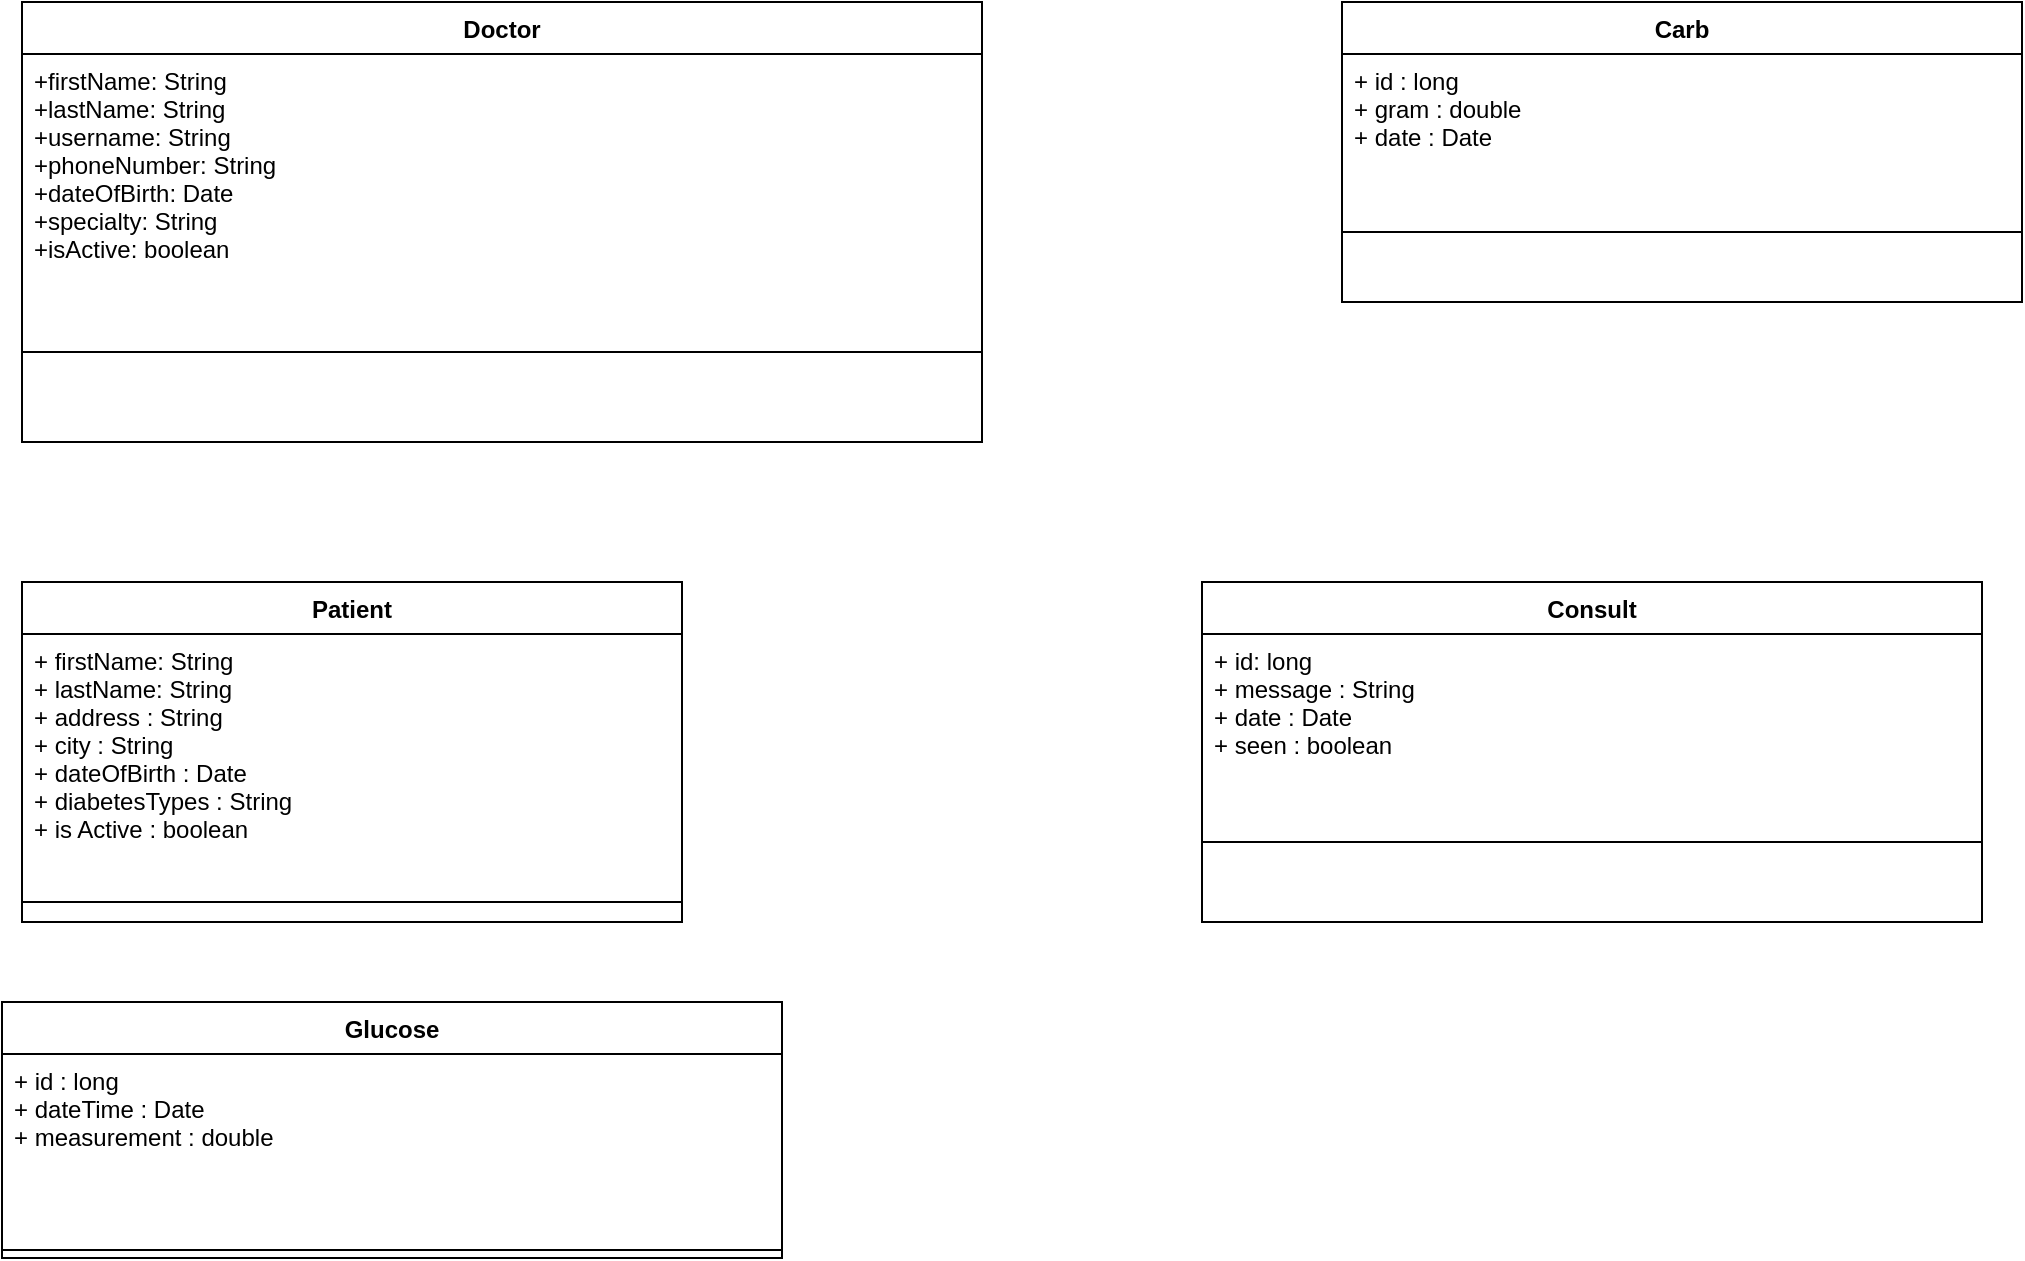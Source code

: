 <mxfile version="20.8.18" type="github"><diagram name="Σελίδα-1" id="blRHa1Rh3Wyp8BZbDo7M"><mxGraphModel dx="1327" dy="642" grid="1" gridSize="10" guides="1" tooltips="1" connect="1" arrows="1" fold="1" page="1" pageScale="1" pageWidth="827" pageHeight="1169" math="0" shadow="0"><root><mxCell id="0"/><mxCell id="1" parent="0"/><mxCell id="5-6lhZO6HY2LqbYY-5RD-1" value="Doctor" style="swimlane;fontStyle=1;align=center;verticalAlign=top;childLayout=stackLayout;horizontal=1;startSize=26;horizontalStack=0;resizeParent=1;resizeParentMax=0;resizeLast=0;collapsible=1;marginBottom=0;" vertex="1" parent="1"><mxGeometry x="50" y="50" width="480" height="220" as="geometry"/></mxCell><mxCell id="5-6lhZO6HY2LqbYY-5RD-2" value="+firstName: String&#xA;+lastName: String&#xA;+username: String&#xA;+phoneNumber: String&#xA;+dateOfBirth: Date&#xA;+specialty: String&#xA;+isActive: boolean&#xA;&#xA;&#xA;&#xA;&#xA;" style="text;strokeColor=none;fillColor=none;align=left;verticalAlign=top;spacingLeft=4;spacingRight=4;overflow=hidden;rotatable=0;points=[[0,0.5],[1,0.5]];portConstraint=eastwest;" vertex="1" parent="5-6lhZO6HY2LqbYY-5RD-1"><mxGeometry y="26" width="480" height="104" as="geometry"/></mxCell><mxCell id="5-6lhZO6HY2LqbYY-5RD-3" value="" style="line;strokeWidth=1;fillColor=none;align=left;verticalAlign=middle;spacingTop=-1;spacingLeft=3;spacingRight=3;rotatable=0;labelPosition=right;points=[];portConstraint=eastwest;strokeColor=inherit;" vertex="1" parent="5-6lhZO6HY2LqbYY-5RD-1"><mxGeometry y="130" width="480" height="90" as="geometry"/></mxCell><mxCell id="5-6lhZO6HY2LqbYY-5RD-5" value="Patient" style="swimlane;fontStyle=1;align=center;verticalAlign=top;childLayout=stackLayout;horizontal=1;startSize=26;horizontalStack=0;resizeParent=1;resizeParentMax=0;resizeLast=0;collapsible=1;marginBottom=0;" vertex="1" parent="1"><mxGeometry x="50" y="340" width="330" height="170" as="geometry"/></mxCell><mxCell id="5-6lhZO6HY2LqbYY-5RD-6" value="+ firstName: String&#xA;+ lastName: String&#xA;+ address : String&#xA;+ city : String&#xA;+ dateOfBirth : Date&#xA;+ diabetesTypes : String &#xA;+ is Active : boolean&#xA;" style="text;strokeColor=none;fillColor=none;align=left;verticalAlign=top;spacingLeft=4;spacingRight=4;overflow=hidden;rotatable=0;points=[[0,0.5],[1,0.5]];portConstraint=eastwest;" vertex="1" parent="5-6lhZO6HY2LqbYY-5RD-5"><mxGeometry y="26" width="330" height="124" as="geometry"/></mxCell><mxCell id="5-6lhZO6HY2LqbYY-5RD-7" value="" style="line;strokeWidth=1;fillColor=none;align=left;verticalAlign=middle;spacingTop=-1;spacingLeft=3;spacingRight=3;rotatable=0;labelPosition=right;points=[];portConstraint=eastwest;strokeColor=inherit;" vertex="1" parent="5-6lhZO6HY2LqbYY-5RD-5"><mxGeometry y="150" width="330" height="20" as="geometry"/></mxCell><mxCell id="5-6lhZO6HY2LqbYY-5RD-12" value="Glucose" style="swimlane;fontStyle=1;align=center;verticalAlign=top;childLayout=stackLayout;horizontal=1;startSize=26;horizontalStack=0;resizeParent=1;resizeParentMax=0;resizeLast=0;collapsible=1;marginBottom=0;" vertex="1" parent="1"><mxGeometry x="40" y="550" width="390" height="128" as="geometry"/></mxCell><mxCell id="5-6lhZO6HY2LqbYY-5RD-13" value="+ id : long&#xA;+ dateTime : Date&#xA;+ measurement : double&#xA;" style="text;strokeColor=none;fillColor=none;align=left;verticalAlign=top;spacingLeft=4;spacingRight=4;overflow=hidden;rotatable=0;points=[[0,0.5],[1,0.5]];portConstraint=eastwest;" vertex="1" parent="5-6lhZO6HY2LqbYY-5RD-12"><mxGeometry y="26" width="390" height="94" as="geometry"/></mxCell><mxCell id="5-6lhZO6HY2LqbYY-5RD-14" value="" style="line;strokeWidth=1;fillColor=none;align=left;verticalAlign=middle;spacingTop=-1;spacingLeft=3;spacingRight=3;rotatable=0;labelPosition=right;points=[];portConstraint=eastwest;strokeColor=inherit;" vertex="1" parent="5-6lhZO6HY2LqbYY-5RD-12"><mxGeometry y="120" width="390" height="8" as="geometry"/></mxCell><mxCell id="5-6lhZO6HY2LqbYY-5RD-16" value="Carb" style="swimlane;fontStyle=1;align=center;verticalAlign=top;childLayout=stackLayout;horizontal=1;startSize=26;horizontalStack=0;resizeParent=1;resizeParentMax=0;resizeLast=0;collapsible=1;marginBottom=0;" vertex="1" parent="1"><mxGeometry x="710" y="50" width="340" height="150" as="geometry"/></mxCell><mxCell id="5-6lhZO6HY2LqbYY-5RD-17" value="+ id : long&#xA;+ gram : double&#xA;+ date : Date&#xA;" style="text;strokeColor=none;fillColor=none;align=left;verticalAlign=top;spacingLeft=4;spacingRight=4;overflow=hidden;rotatable=0;points=[[0,0.5],[1,0.5]];portConstraint=eastwest;" vertex="1" parent="5-6lhZO6HY2LqbYY-5RD-16"><mxGeometry y="26" width="340" height="54" as="geometry"/></mxCell><mxCell id="5-6lhZO6HY2LqbYY-5RD-18" value="" style="line;strokeWidth=1;fillColor=none;align=left;verticalAlign=middle;spacingTop=-1;spacingLeft=3;spacingRight=3;rotatable=0;labelPosition=right;points=[];portConstraint=eastwest;strokeColor=inherit;" vertex="1" parent="5-6lhZO6HY2LqbYY-5RD-16"><mxGeometry y="80" width="340" height="70" as="geometry"/></mxCell><mxCell id="5-6lhZO6HY2LqbYY-5RD-21" value="Consult" style="swimlane;fontStyle=1;align=center;verticalAlign=top;childLayout=stackLayout;horizontal=1;startSize=26;horizontalStack=0;resizeParent=1;resizeParentMax=0;resizeLast=0;collapsible=1;marginBottom=0;" vertex="1" parent="1"><mxGeometry x="640" y="340" width="390" height="170" as="geometry"/></mxCell><mxCell id="5-6lhZO6HY2LqbYY-5RD-22" value="+ id: long&#xA;+ message : String&#xA;+ date : Date&#xA;+ seen : boolean&#xA;" style="text;strokeColor=none;fillColor=none;align=left;verticalAlign=top;spacingLeft=4;spacingRight=4;overflow=hidden;rotatable=0;points=[[0,0.5],[1,0.5]];portConstraint=eastwest;" vertex="1" parent="5-6lhZO6HY2LqbYY-5RD-21"><mxGeometry y="26" width="390" height="64" as="geometry"/></mxCell><mxCell id="5-6lhZO6HY2LqbYY-5RD-23" value="" style="line;strokeWidth=1;fillColor=none;align=left;verticalAlign=middle;spacingTop=-1;spacingLeft=3;spacingRight=3;rotatable=0;labelPosition=right;points=[];portConstraint=eastwest;strokeColor=inherit;" vertex="1" parent="5-6lhZO6HY2LqbYY-5RD-21"><mxGeometry y="90" width="390" height="80" as="geometry"/></mxCell></root></mxGraphModel></diagram></mxfile>